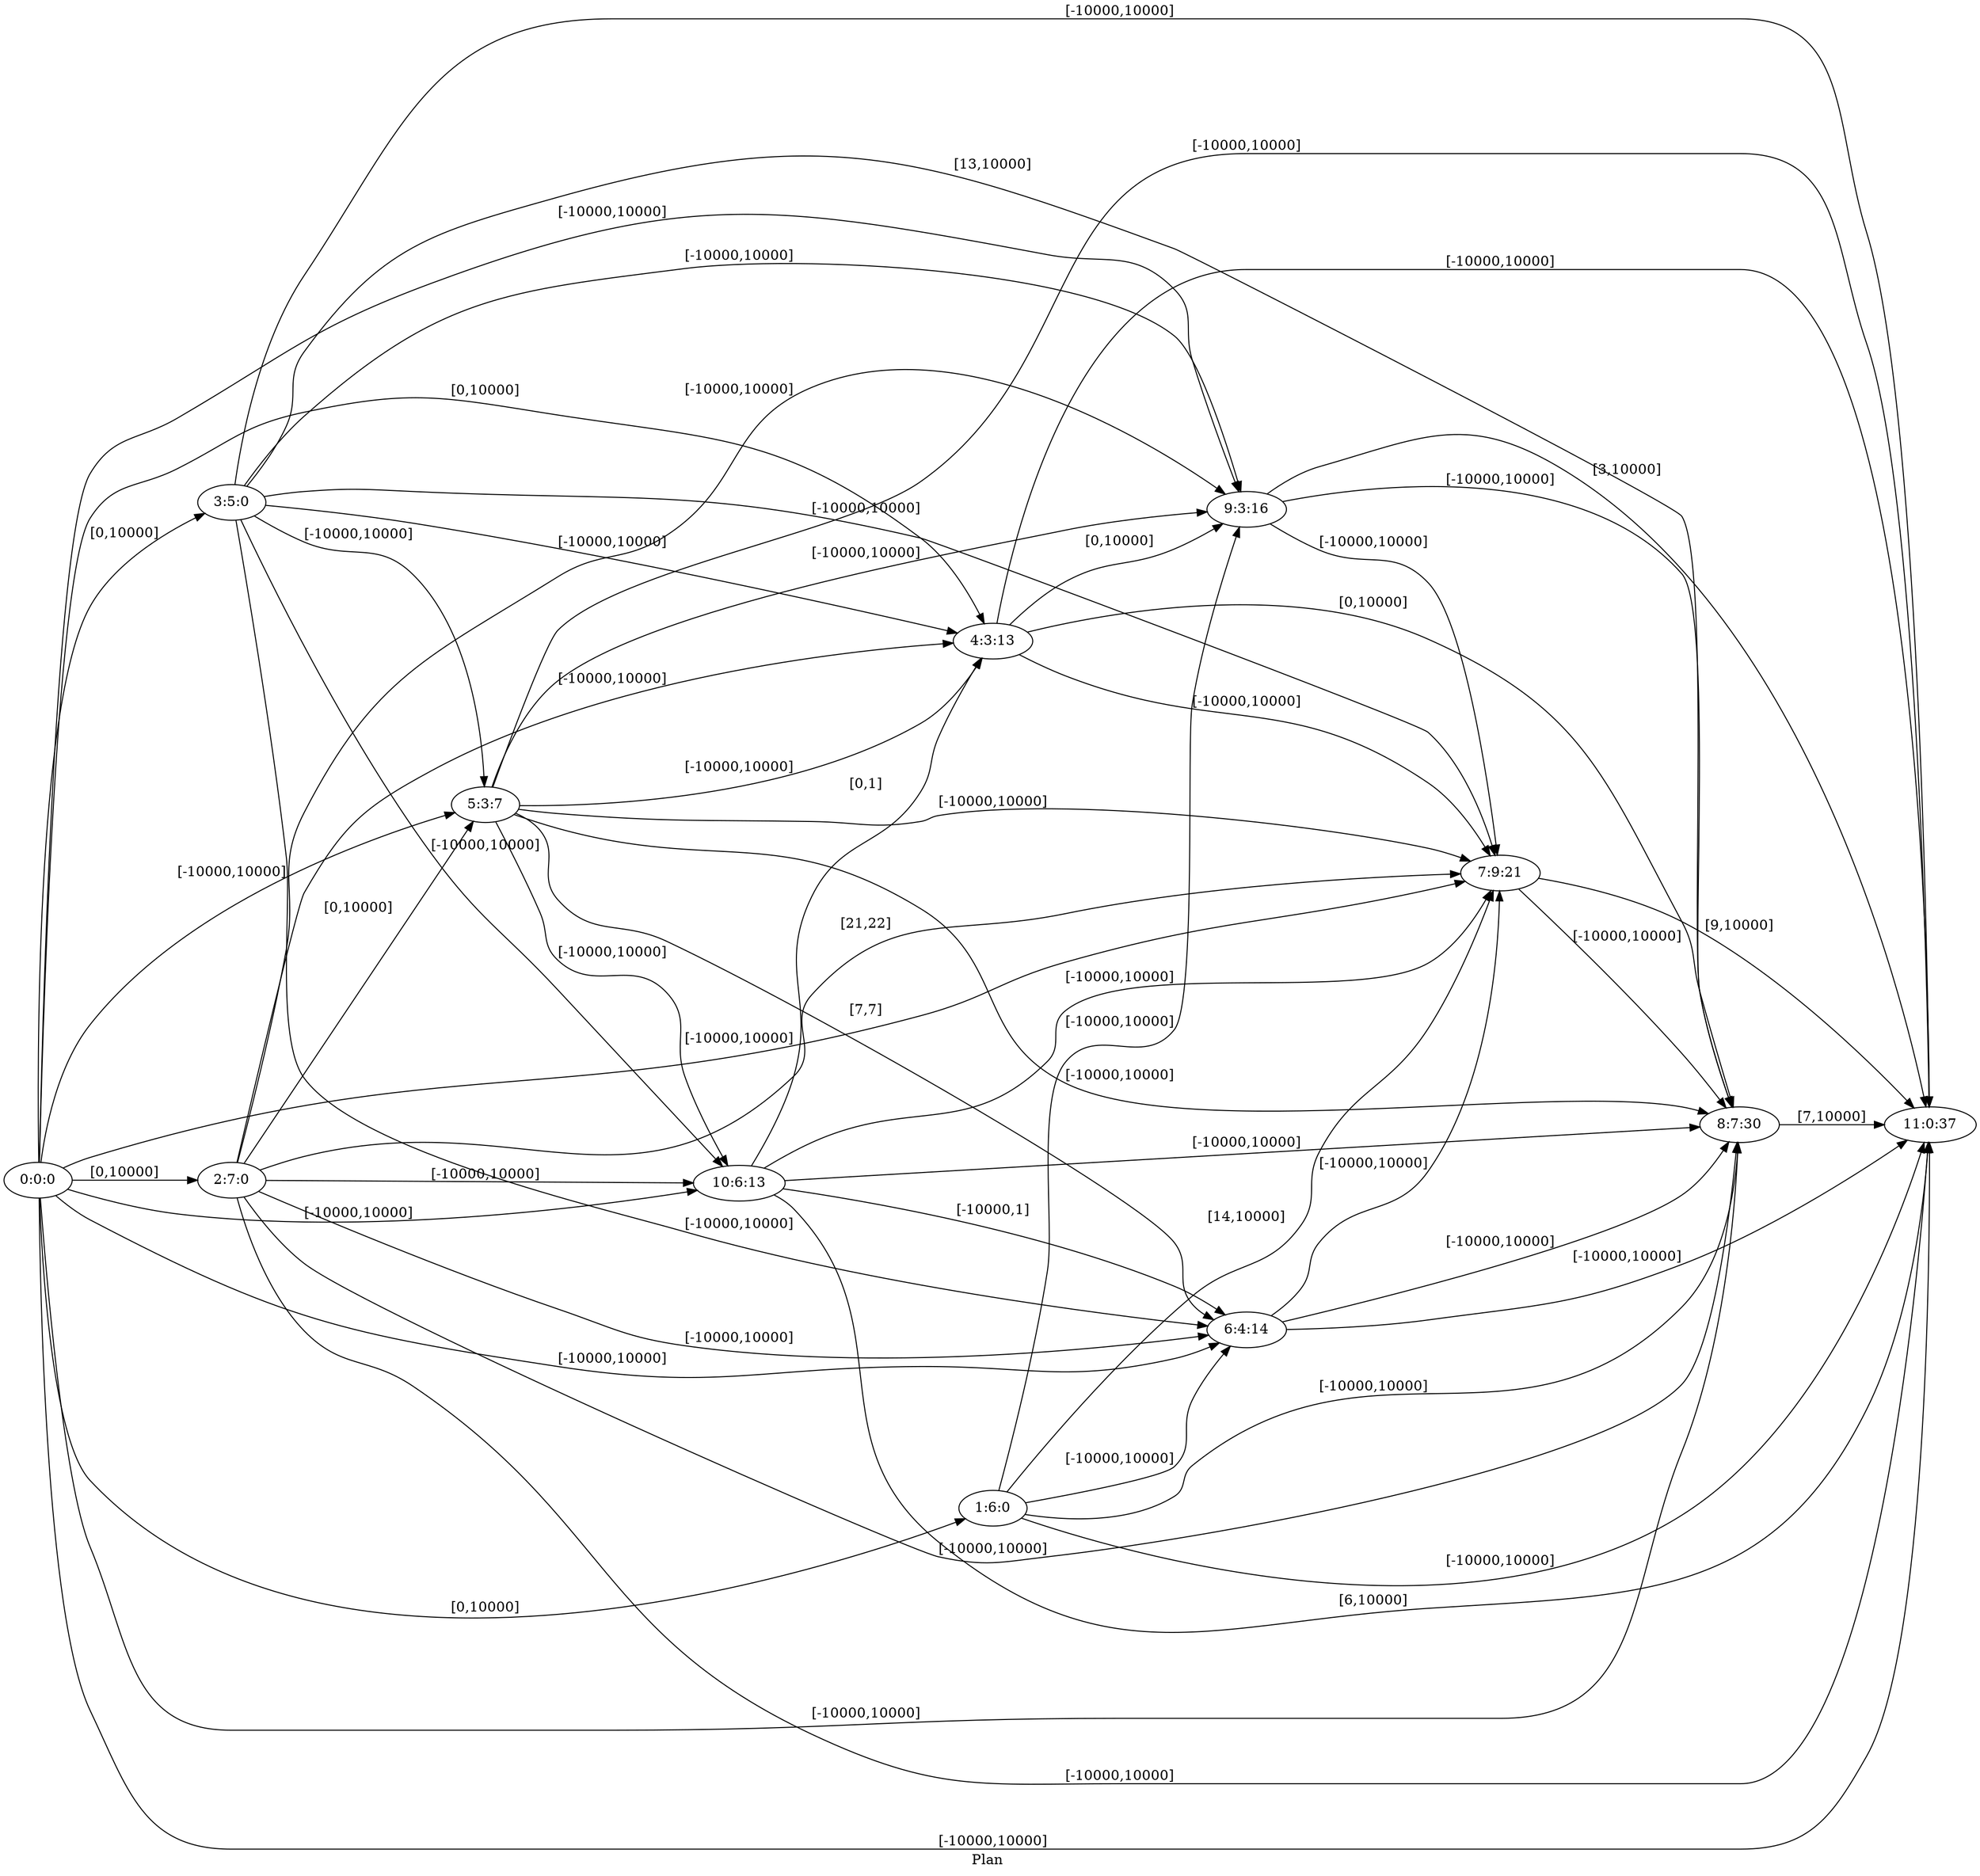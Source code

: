 digraph G {
 rankdir = LR;
 nodesep = .45; 
 size = 30;
label="Plan ";
 fldt = 0.528594;
"0:0:0"->"1:6:0"[ label = "[0,10000]"];
"0:0:0"->"2:7:0"[ label = "[0,10000]"];
"0:0:0"->"3:5:0"[ label = "[0,10000]"];
"0:0:0"->"4:3:13"[ label = "[0,10000]"];
"0:0:0"->"5:3:7"[ label = "[-10000,10000]"];
"0:0:0"->"6:4:14"[ label = "[-10000,10000]"];
"0:0:0"->"7:9:21"[ label = "[-10000,10000]"];
"0:0:0"->"8:7:30"[ label = "[-10000,10000]"];
"0:0:0"->"9:3:16"[ label = "[-10000,10000]"];
"0:0:0"->"10:6:13"[ label = "[-10000,10000]"];
"0:0:0"->"11:0:37"[ label = "[-10000,10000]"];
"1:6:0"->"6:4:14"[ label = "[-10000,10000]"];
"1:6:0"->"7:9:21"[ label = "[14,10000]"];
"1:6:0"->"8:7:30"[ label = "[-10000,10000]"];
"1:6:0"->"9:3:16"[ label = "[-10000,10000]"];
"1:6:0"->"11:0:37"[ label = "[-10000,10000]"];
"2:7:0"->"4:3:13"[ label = "[-10000,10000]"];
"2:7:0"->"5:3:7"[ label = "[0,10000]"];
"2:7:0"->"6:4:14"[ label = "[-10000,10000]"];
"2:7:0"->"7:9:21"[ label = "[21,22]"];
"2:7:0"->"8:7:30"[ label = "[-10000,10000]"];
"2:7:0"->"9:3:16"[ label = "[-10000,10000]"];
"2:7:0"->"10:6:13"[ label = "[-10000,10000]"];
"2:7:0"->"11:0:37"[ label = "[-10000,10000]"];
"3:5:0"->"4:3:13"[ label = "[-10000,10000]"];
"3:5:0"->"5:3:7"[ label = "[-10000,10000]"];
"3:5:0"->"6:4:14"[ label = "[-10000,10000]"];
"3:5:0"->"7:9:21"[ label = "[-10000,10000]"];
"3:5:0"->"8:7:30"[ label = "[13,10000]"];
"3:5:0"->"9:3:16"[ label = "[-10000,10000]"];
"3:5:0"->"10:6:13"[ label = "[-10000,10000]"];
"3:5:0"->"11:0:37"[ label = "[-10000,10000]"];
"4:3:13"->"7:9:21"[ label = "[-10000,10000]"];
"4:3:13"->"8:7:30"[ label = "[0,10000]"];
"4:3:13"->"9:3:16"[ label = "[0,10000]"];
"4:3:13"->"11:0:37"[ label = "[-10000,10000]"];
"5:3:7"->"4:3:13"[ label = "[-10000,10000]"];
"5:3:7"->"6:4:14"[ label = "[7,7]"];
"5:3:7"->"7:9:21"[ label = "[-10000,10000]"];
"5:3:7"->"8:7:30"[ label = "[-10000,10000]"];
"5:3:7"->"9:3:16"[ label = "[-10000,10000]"];
"5:3:7"->"10:6:13"[ label = "[-10000,10000]"];
"5:3:7"->"11:0:37"[ label = "[-10000,10000]"];
"6:4:14"->"7:9:21"[ label = "[-10000,10000]"];
"6:4:14"->"8:7:30"[ label = "[-10000,10000]"];
"6:4:14"->"11:0:37"[ label = "[-10000,10000]"];
"7:9:21"->"8:7:30"[ label = "[-10000,10000]"];
"7:9:21"->"11:0:37"[ label = "[9,10000]"];
"8:7:30"->"11:0:37"[ label = "[7,10000]"];
"9:3:16"->"7:9:21"[ label = "[-10000,10000]"];
"9:3:16"->"8:7:30"[ label = "[-10000,10000]"];
"9:3:16"->"11:0:37"[ label = "[3,10000]"];
"10:6:13"->"4:3:13"[ label = "[0,1]"];
"10:6:13"->"6:4:14"[ label = "[-10000,1]"];
"10:6:13"->"7:9:21"[ label = "[-10000,10000]"];
"10:6:13"->"8:7:30"[ label = "[-10000,10000]"];
"10:6:13"->"11:0:37"[ label = "[6,10000]"];
}
